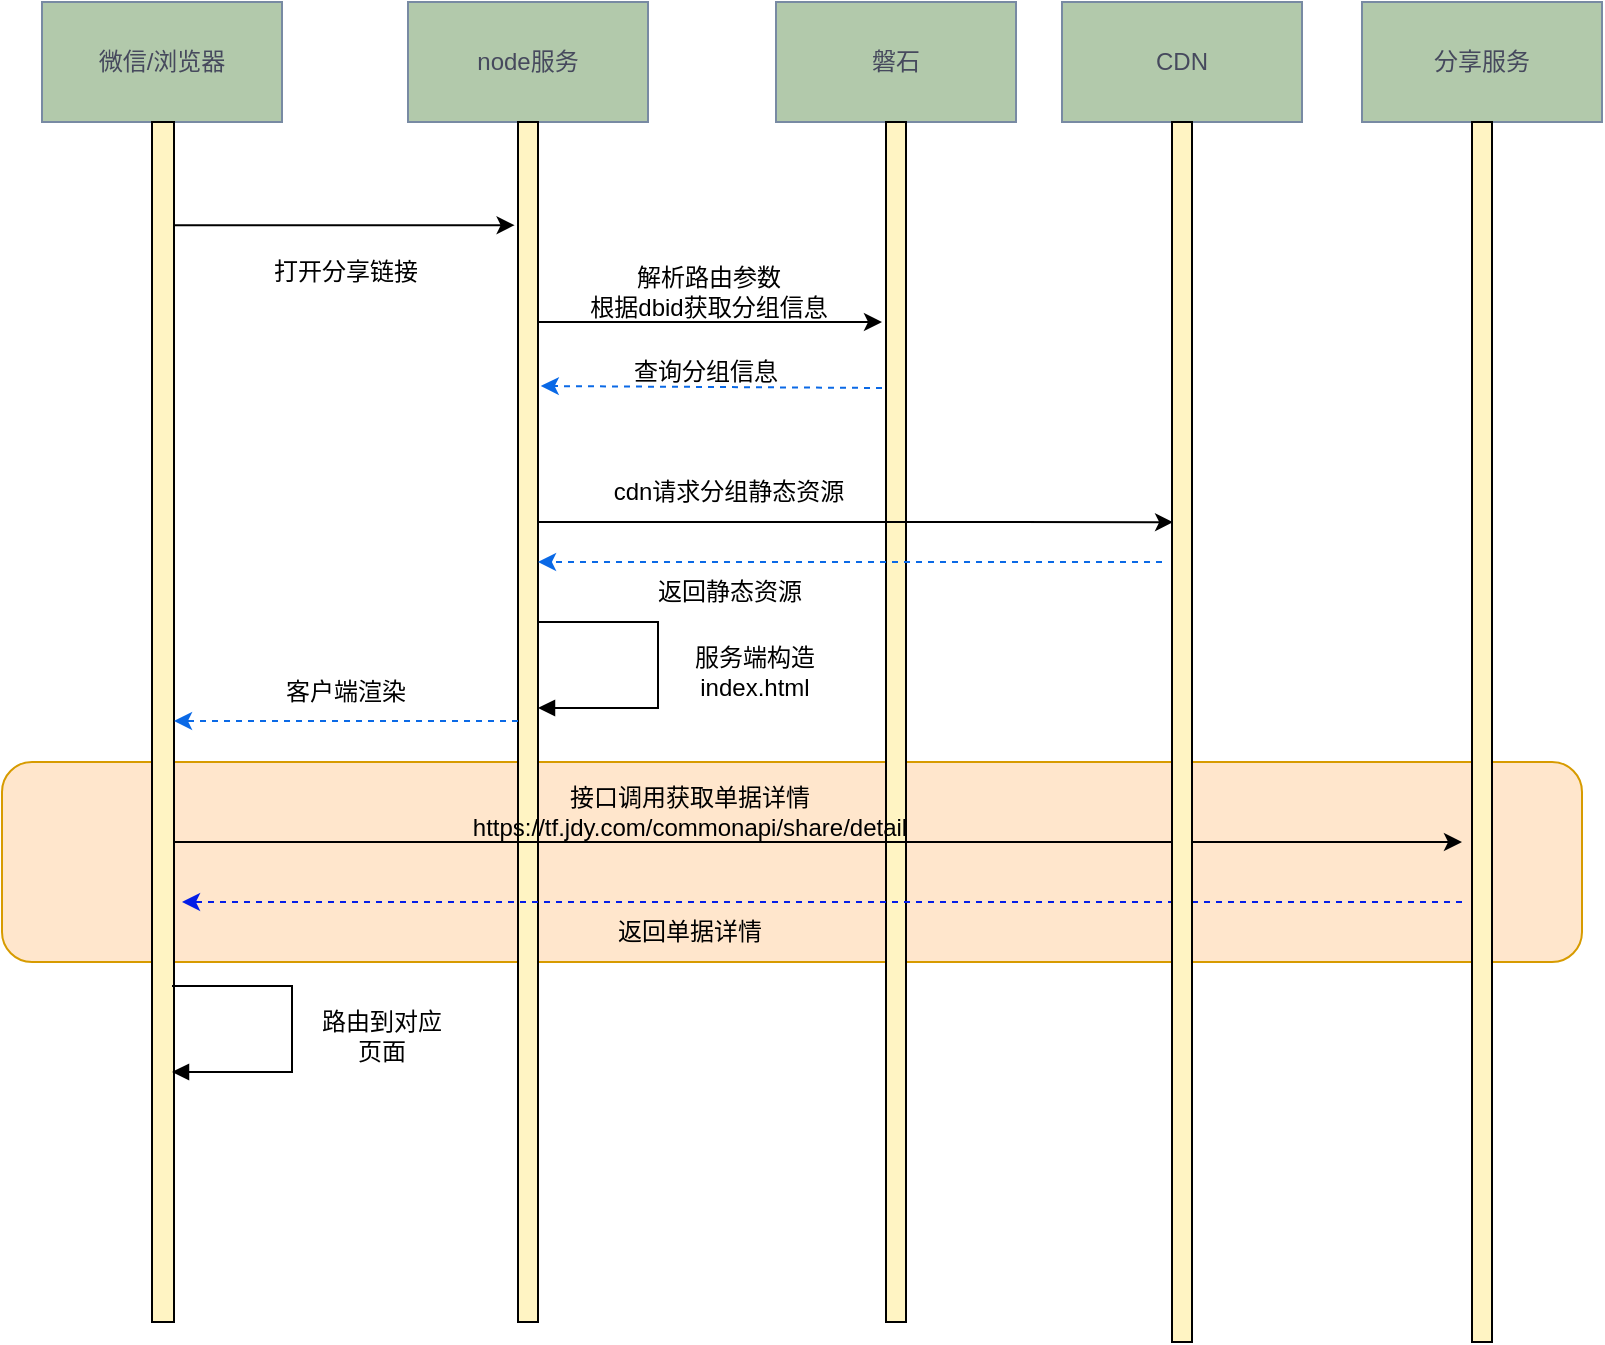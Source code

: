 <mxfile version="20.8.18" type="github">
  <diagram id="C5RBs43oDa-KdzZeNtuy" name="Page-1">
    <mxGraphModel dx="1014" dy="525" grid="1" gridSize="10" guides="1" tooltips="1" connect="1" arrows="1" fold="1" page="1" pageScale="1" pageWidth="827" pageHeight="1169" math="0" shadow="0">
      <root>
        <mxCell id="WIyWlLk6GJQsqaUBKTNV-0" />
        <mxCell id="WIyWlLk6GJQsqaUBKTNV-1" parent="WIyWlLk6GJQsqaUBKTNV-0" />
        <mxCell id="YihEbYi0JGkwcBn-P24o-75" value="" style="rounded=1;whiteSpace=wrap;html=1;labelBorderColor=default;strokeColor=#d79b00;fillColor=#ffe6cc;" vertex="1" parent="WIyWlLk6GJQsqaUBKTNV-1">
          <mxGeometry x="70" y="430" width="790" height="100" as="geometry" />
        </mxCell>
        <mxCell id="YihEbYi0JGkwcBn-P24o-2" value="微信/浏览器" style="rounded=0;whiteSpace=wrap;html=1;fillColor=#B2C9AB;strokeColor=#788AA3;fontColor=#46495D;" vertex="1" parent="WIyWlLk6GJQsqaUBKTNV-1">
          <mxGeometry x="90" y="50" width="120" height="60" as="geometry" />
        </mxCell>
        <mxCell id="YihEbYi0JGkwcBn-P24o-3" value="node服务" style="rounded=0;whiteSpace=wrap;html=1;fillColor=#B2C9AB;strokeColor=#788AA3;fontColor=#46495D;" vertex="1" parent="WIyWlLk6GJQsqaUBKTNV-1">
          <mxGeometry x="273" y="50" width="120" height="60" as="geometry" />
        </mxCell>
        <mxCell id="YihEbYi0JGkwcBn-P24o-4" value="分享服务" style="rounded=0;whiteSpace=wrap;html=1;fillColor=#B2C9AB;strokeColor=#788AA3;fontColor=#46495D;" vertex="1" parent="WIyWlLk6GJQsqaUBKTNV-1">
          <mxGeometry x="750" y="50" width="120" height="60" as="geometry" />
        </mxCell>
        <mxCell id="YihEbYi0JGkwcBn-P24o-5" value="磐石" style="rounded=0;whiteSpace=wrap;html=1;fillColor=#B2C9AB;strokeColor=#788AA3;fontColor=#46495D;" vertex="1" parent="WIyWlLk6GJQsqaUBKTNV-1">
          <mxGeometry x="457" y="50" width="120" height="60" as="geometry" />
        </mxCell>
        <mxCell id="YihEbYi0JGkwcBn-P24o-19" value="" style="rounded=0;whiteSpace=wrap;html=1;fillColor=#FFF4C3;" vertex="1" parent="WIyWlLk6GJQsqaUBKTNV-1">
          <mxGeometry x="145" y="110" width="11" height="600" as="geometry" />
        </mxCell>
        <mxCell id="YihEbYi0JGkwcBn-P24o-20" value="" style="rounded=0;whiteSpace=wrap;html=1;fillColor=#FFF4C3;" vertex="1" parent="WIyWlLk6GJQsqaUBKTNV-1">
          <mxGeometry x="328" y="110" width="10" height="600" as="geometry" />
        </mxCell>
        <mxCell id="YihEbYi0JGkwcBn-P24o-21" value="" style="rounded=0;whiteSpace=wrap;html=1;fillColor=#FFF4C3;" vertex="1" parent="WIyWlLk6GJQsqaUBKTNV-1">
          <mxGeometry x="512" y="110" width="10" height="600" as="geometry" />
        </mxCell>
        <mxCell id="YihEbYi0JGkwcBn-P24o-22" value="" style="rounded=0;whiteSpace=wrap;html=1;fillColor=#FFF4C3;" vertex="1" parent="WIyWlLk6GJQsqaUBKTNV-1">
          <mxGeometry x="805" y="110" width="10" height="610" as="geometry" />
        </mxCell>
        <mxCell id="YihEbYi0JGkwcBn-P24o-23" value="" style="endArrow=classic;html=1;rounded=0;exitX=0.977;exitY=0.086;exitDx=0;exitDy=0;exitPerimeter=0;entryX=-0.169;entryY=0.086;entryDx=0;entryDy=0;entryPerimeter=0;" edge="1" parent="WIyWlLk6GJQsqaUBKTNV-1" source="YihEbYi0JGkwcBn-P24o-19" target="YihEbYi0JGkwcBn-P24o-20">
          <mxGeometry width="50" height="50" relative="1" as="geometry">
            <mxPoint x="290" y="230" as="sourcePoint" />
            <mxPoint x="340" y="180" as="targetPoint" />
          </mxGeometry>
        </mxCell>
        <mxCell id="YihEbYi0JGkwcBn-P24o-24" value="" style="endArrow=classic;html=1;rounded=0;exitX=0.977;exitY=0.086;exitDx=0;exitDy=0;exitPerimeter=0;" edge="1" parent="WIyWlLk6GJQsqaUBKTNV-1">
          <mxGeometry width="50" height="50" relative="1" as="geometry">
            <mxPoint x="338" y="210" as="sourcePoint" />
            <mxPoint x="510" y="210" as="targetPoint" />
          </mxGeometry>
        </mxCell>
        <mxCell id="YihEbYi0JGkwcBn-P24o-25" value="打开分享链接" style="text;html=1;strokeColor=none;fillColor=none;align=center;verticalAlign=middle;whiteSpace=wrap;rounded=0;" vertex="1" parent="WIyWlLk6GJQsqaUBKTNV-1">
          <mxGeometry x="202" y="170" width="80" height="30" as="geometry" />
        </mxCell>
        <mxCell id="YihEbYi0JGkwcBn-P24o-26" value="解析路由参数&lt;br&gt;根据dbid获取分组信息" style="text;html=1;strokeColor=none;fillColor=none;align=center;verticalAlign=middle;whiteSpace=wrap;rounded=0;" vertex="1" parent="WIyWlLk6GJQsqaUBKTNV-1">
          <mxGeometry x="345" y="180" width="157" height="30" as="geometry" />
        </mxCell>
        <mxCell id="YihEbYi0JGkwcBn-P24o-28" value="客户端渲染" style="text;html=1;strokeColor=none;fillColor=none;align=center;verticalAlign=middle;whiteSpace=wrap;rounded=0;" vertex="1" parent="WIyWlLk6GJQsqaUBKTNV-1">
          <mxGeometry x="202" y="380" width="80" height="30" as="geometry" />
        </mxCell>
        <mxCell id="YihEbYi0JGkwcBn-P24o-30" value="" style="endArrow=classic;html=1;rounded=0;entryX=1.139;entryY=0.22;entryDx=0;entryDy=0;entryPerimeter=0;dashed=1;strokeColor=#0a69e6;" edge="1" parent="WIyWlLk6GJQsqaUBKTNV-1" target="YihEbYi0JGkwcBn-P24o-20">
          <mxGeometry width="50" height="50" relative="1" as="geometry">
            <mxPoint x="510" y="243" as="sourcePoint" />
            <mxPoint x="460" y="230" as="targetPoint" />
          </mxGeometry>
        </mxCell>
        <mxCell id="YihEbYi0JGkwcBn-P24o-33" value="返回静态资源" style="text;html=1;strokeColor=none;fillColor=none;align=center;verticalAlign=middle;whiteSpace=wrap;rounded=0;" vertex="1" parent="WIyWlLk6GJQsqaUBKTNV-1">
          <mxGeometry x="360.5" y="330" width="146" height="30" as="geometry" />
        </mxCell>
        <mxCell id="YihEbYi0JGkwcBn-P24o-34" value="" style="endArrow=classic;html=1;rounded=0;entryX=0.985;entryY=0.214;entryDx=0;entryDy=0;entryPerimeter=0;dashed=1;strokeColor=#0a69e6;" edge="1" parent="WIyWlLk6GJQsqaUBKTNV-1">
          <mxGeometry width="50" height="50" relative="1" as="geometry">
            <mxPoint x="328" y="409.5" as="sourcePoint" />
            <mxPoint x="156" y="409.5" as="targetPoint" />
          </mxGeometry>
        </mxCell>
        <mxCell id="YihEbYi0JGkwcBn-P24o-39" value="" style="edgeStyle=orthogonalEdgeStyle;html=1;align=left;spacingLeft=2;endArrow=block;rounded=0;" edge="1" parent="WIyWlLk6GJQsqaUBKTNV-1">
          <mxGeometry x="-0.018" y="52" relative="1" as="geometry">
            <mxPoint x="155" y="542" as="sourcePoint" />
            <Array as="points">
              <mxPoint x="215" y="542" />
              <mxPoint x="215" y="585" />
            </Array>
            <mxPoint x="155" y="585" as="targetPoint" />
            <mxPoint as="offset" />
          </mxGeometry>
        </mxCell>
        <mxCell id="YihEbYi0JGkwcBn-P24o-46" value="路由到对应&lt;br&gt;页面" style="text;html=1;strokeColor=none;fillColor=none;align=center;verticalAlign=middle;whiteSpace=wrap;rounded=0;" vertex="1" parent="WIyWlLk6GJQsqaUBKTNV-1">
          <mxGeometry x="220" y="552" width="80" height="30" as="geometry" />
        </mxCell>
        <mxCell id="YihEbYi0JGkwcBn-P24o-47" value="查询分组信息" style="text;html=1;strokeColor=none;fillColor=none;align=center;verticalAlign=middle;whiteSpace=wrap;rounded=0;" vertex="1" parent="WIyWlLk6GJQsqaUBKTNV-1">
          <mxGeometry x="374" y="220" width="96" height="30" as="geometry" />
        </mxCell>
        <mxCell id="YihEbYi0JGkwcBn-P24o-65" value="" style="endArrow=classic;html=1;rounded=0;exitX=0.977;exitY=0.086;exitDx=0;exitDy=0;exitPerimeter=0;" edge="1" parent="WIyWlLk6GJQsqaUBKTNV-1">
          <mxGeometry width="50" height="50" relative="1" as="geometry">
            <mxPoint x="155.5" y="470" as="sourcePoint" />
            <mxPoint x="800" y="470" as="targetPoint" />
          </mxGeometry>
        </mxCell>
        <mxCell id="YihEbYi0JGkwcBn-P24o-66" value="接口调用获取单据详情&lt;br&gt;https://tf.jdy.com/commonapi/share/detail" style="text;html=1;strokeColor=none;fillColor=none;align=center;verticalAlign=middle;whiteSpace=wrap;rounded=0;" vertex="1" parent="WIyWlLk6GJQsqaUBKTNV-1">
          <mxGeometry x="334" y="440" width="160" height="30" as="geometry" />
        </mxCell>
        <mxCell id="YihEbYi0JGkwcBn-P24o-67" value="" style="endArrow=classic;html=1;rounded=0;dashed=1;labelBorderColor=default;strokeColor=#041ee7;fontColor=#03a58a;" edge="1" parent="WIyWlLk6GJQsqaUBKTNV-1">
          <mxGeometry width="50" height="50" relative="1" as="geometry">
            <mxPoint x="800" y="500" as="sourcePoint" />
            <mxPoint x="160" y="500" as="targetPoint" />
          </mxGeometry>
        </mxCell>
        <mxCell id="YihEbYi0JGkwcBn-P24o-68" value="返回单据详情" style="text;html=1;strokeColor=none;fillColor=none;align=center;verticalAlign=middle;whiteSpace=wrap;rounded=0;" vertex="1" parent="WIyWlLk6GJQsqaUBKTNV-1">
          <mxGeometry x="334" y="500" width="160" height="30" as="geometry" />
        </mxCell>
        <mxCell id="YihEbYi0JGkwcBn-P24o-70" value="CDN" style="rounded=0;whiteSpace=wrap;html=1;fillColor=#B2C9AB;strokeColor=#788AA3;fontColor=#46495D;" vertex="1" parent="WIyWlLk6GJQsqaUBKTNV-1">
          <mxGeometry x="600" y="50" width="120" height="60" as="geometry" />
        </mxCell>
        <mxCell id="YihEbYi0JGkwcBn-P24o-71" value="" style="rounded=0;whiteSpace=wrap;html=1;fillColor=#FFF4C3;" vertex="1" parent="WIyWlLk6GJQsqaUBKTNV-1">
          <mxGeometry x="655" y="110" width="10" height="610" as="geometry" />
        </mxCell>
        <mxCell id="YihEbYi0JGkwcBn-P24o-72" value="" style="endArrow=classic;html=1;rounded=0;exitX=0.977;exitY=0.086;exitDx=0;exitDy=0;exitPerimeter=0;entryX=0.054;entryY=0.328;entryDx=0;entryDy=0;entryPerimeter=0;" edge="1" parent="WIyWlLk6GJQsqaUBKTNV-1" target="YihEbYi0JGkwcBn-P24o-71">
          <mxGeometry width="50" height="50" relative="1" as="geometry">
            <mxPoint x="338.5" y="310" as="sourcePoint" />
            <mxPoint x="508.5" y="310" as="targetPoint" />
          </mxGeometry>
        </mxCell>
        <mxCell id="YihEbYi0JGkwcBn-P24o-73" value="cdn请求分组静态资源" style="text;html=1;strokeColor=none;fillColor=none;align=center;verticalAlign=middle;whiteSpace=wrap;rounded=0;" vertex="1" parent="WIyWlLk6GJQsqaUBKTNV-1">
          <mxGeometry x="355" y="280" width="157" height="30" as="geometry" />
        </mxCell>
        <mxCell id="YihEbYi0JGkwcBn-P24o-74" value="" style="endArrow=classic;html=1;rounded=0;entryX=1.139;entryY=0.22;entryDx=0;entryDy=0;entryPerimeter=0;dashed=1;strokeColor=#0a69e6;" edge="1" parent="WIyWlLk6GJQsqaUBKTNV-1">
          <mxGeometry width="50" height="50" relative="1" as="geometry">
            <mxPoint x="650" y="330" as="sourcePoint" />
            <mxPoint x="338" y="330" as="targetPoint" />
          </mxGeometry>
        </mxCell>
        <mxCell id="YihEbYi0JGkwcBn-P24o-76" value="" style="edgeStyle=orthogonalEdgeStyle;html=1;align=left;spacingLeft=2;endArrow=block;rounded=0;" edge="1" parent="WIyWlLk6GJQsqaUBKTNV-1">
          <mxGeometry x="-0.018" y="52" relative="1" as="geometry">
            <mxPoint x="338" y="360" as="sourcePoint" />
            <Array as="points">
              <mxPoint x="398" y="360" />
              <mxPoint x="398" y="403" />
            </Array>
            <mxPoint x="338" y="403" as="targetPoint" />
            <mxPoint as="offset" />
          </mxGeometry>
        </mxCell>
        <mxCell id="YihEbYi0JGkwcBn-P24o-77" value="服务端构造index.html" style="text;html=1;strokeColor=none;fillColor=none;align=center;verticalAlign=middle;whiteSpace=wrap;rounded=0;" vertex="1" parent="WIyWlLk6GJQsqaUBKTNV-1">
          <mxGeometry x="403" y="370" width="87" height="30" as="geometry" />
        </mxCell>
      </root>
    </mxGraphModel>
  </diagram>
</mxfile>
